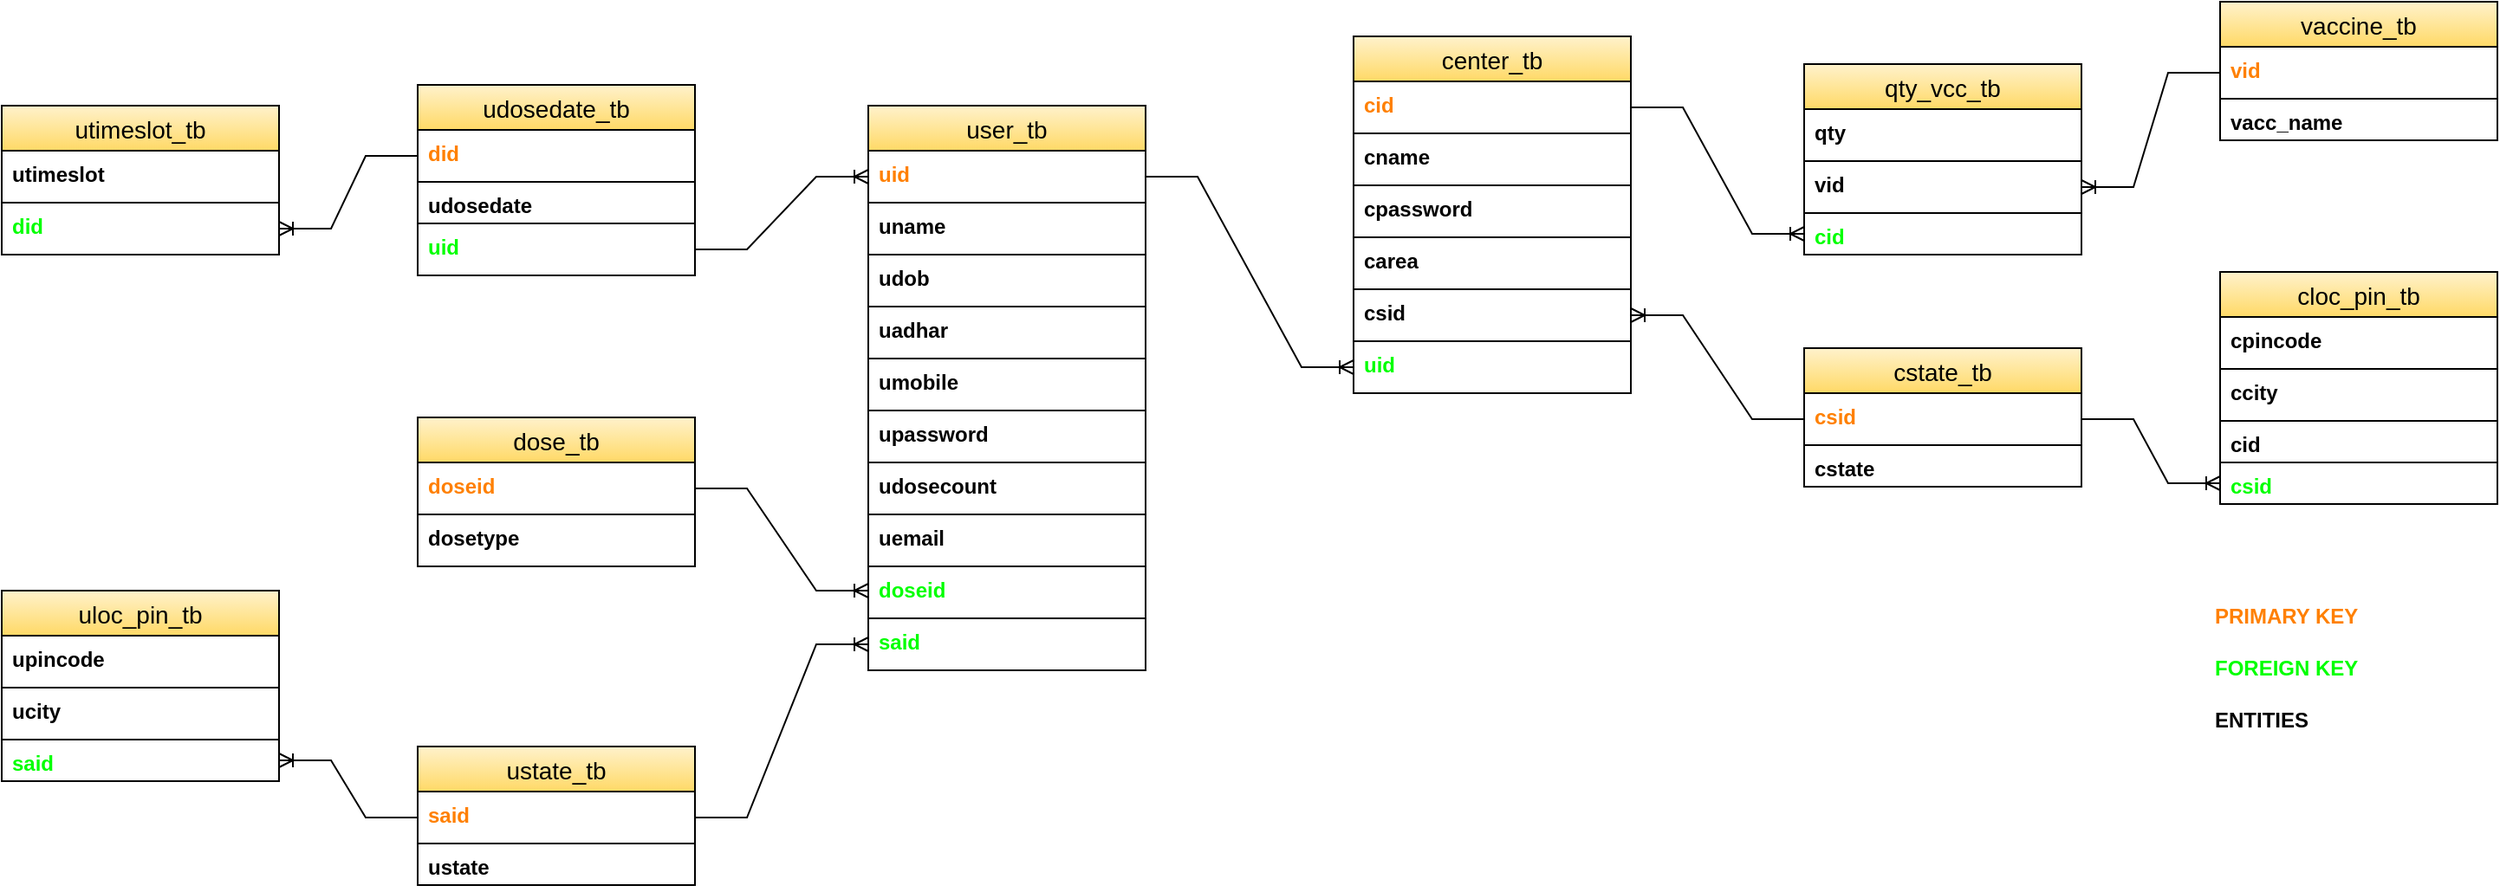 <mxfile version="20.6.2" type="device"><diagram id="JBvM419StxgNBl5zoG3h" name="Page-1"><mxGraphModel dx="1024" dy="604" grid="1" gridSize="10" guides="1" tooltips="1" connect="1" arrows="1" fold="1" page="1" pageScale="1" pageWidth="850" pageHeight="1100" math="0" shadow="0"><root><mxCell id="0"/><mxCell id="1" parent="0"/><mxCell id="WwPgzX6YtvCw0ez2DNcV-1" value="utimeslot_tb" style="swimlane;fontStyle=0;childLayout=stackLayout;horizontal=1;startSize=26;horizontalStack=0;resizeParent=1;resizeParentMax=0;resizeLast=0;collapsible=1;marginBottom=0;align=center;fontSize=14;fillColor=#fff2cc;strokeColor=#000000;gradientColor=#ffd966;fontColor=#000000;labelBackgroundColor=none;" parent="1" vertex="1"><mxGeometry y="170" width="160" height="86" as="geometry"><mxRectangle x="340" y="260" width="90" height="30" as="alternateBounds"/></mxGeometry></mxCell><mxCell id="WwPgzX6YtvCw0ez2DNcV-4" value="utimeslot" style="text;strokeColor=#000000;fillColor=none;spacingLeft=4;spacingRight=4;overflow=hidden;rotatable=0;points=[[0,0.5],[1,0.5]];portConstraint=eastwest;fontSize=12;fontStyle=1;fontColor=#000000;labelBackgroundColor=none;" parent="WwPgzX6YtvCw0ez2DNcV-1" vertex="1"><mxGeometry y="26" width="160" height="30" as="geometry"/></mxCell><mxCell id="WwPgzX6YtvCw0ez2DNcV-3" value="did" style="text;strokeColor=#000000;fillColor=none;spacingLeft=4;spacingRight=4;overflow=hidden;rotatable=0;points=[[0,0.5],[1,0.5]];portConstraint=eastwest;fontSize=12;fontStyle=1;fontColor=#00FF00;labelBackgroundColor=none;" parent="WwPgzX6YtvCw0ez2DNcV-1" vertex="1"><mxGeometry y="56" width="160" height="30" as="geometry"/></mxCell><mxCell id="WwPgzX6YtvCw0ez2DNcV-66" value="user_tb" style="swimlane;fontStyle=0;childLayout=stackLayout;horizontal=1;startSize=26;horizontalStack=0;resizeParent=1;resizeParentMax=0;resizeLast=0;collapsible=1;marginBottom=0;align=center;fontSize=14;fillColor=#fff2cc;gradientColor=#ffd966;strokeColor=#000000;fontColor=#000000;labelBackgroundColor=none;" parent="1" vertex="1"><mxGeometry x="500" y="170" width="160" height="326" as="geometry"><mxRectangle x="340" y="260" width="90" height="30" as="alternateBounds"/></mxGeometry></mxCell><mxCell id="WwPgzX6YtvCw0ez2DNcV-67" value="uid " style="text;strokeColor=#000000;fillColor=none;spacingLeft=4;spacingRight=4;overflow=hidden;rotatable=0;points=[[0,0.5],[1,0.5]];portConstraint=eastwest;fontSize=12;fontStyle=1;fontColor=#FF8000;labelBackgroundColor=none;" parent="WwPgzX6YtvCw0ez2DNcV-66" vertex="1"><mxGeometry y="26" width="160" height="30" as="geometry"/></mxCell><mxCell id="WwPgzX6YtvCw0ez2DNcV-68" value="uname" style="text;strokeColor=#000000;fillColor=none;spacingLeft=4;spacingRight=4;overflow=hidden;rotatable=0;points=[[0,0.5],[1,0.5]];portConstraint=eastwest;fontSize=12;fontStyle=1;fontColor=#000000;labelBackgroundColor=none;" parent="WwPgzX6YtvCw0ez2DNcV-66" vertex="1"><mxGeometry y="56" width="160" height="30" as="geometry"/></mxCell><mxCell id="WwPgzX6YtvCw0ez2DNcV-69" value="udob" style="text;strokeColor=#000000;fillColor=none;spacingLeft=4;spacingRight=4;overflow=hidden;rotatable=0;points=[[0,0.5],[1,0.5]];portConstraint=eastwest;fontSize=12;fontStyle=1;fontColor=#000000;labelBackgroundColor=none;" parent="WwPgzX6YtvCw0ez2DNcV-66" vertex="1"><mxGeometry y="86" width="160" height="30" as="geometry"/></mxCell><mxCell id="WwPgzX6YtvCw0ez2DNcV-70" value="uadhar" style="text;strokeColor=#000000;fillColor=none;spacingLeft=4;spacingRight=4;overflow=hidden;rotatable=0;points=[[0,0.5],[1,0.5]];portConstraint=eastwest;fontSize=12;fontStyle=1;fontColor=#000000;labelBackgroundColor=none;" parent="WwPgzX6YtvCw0ez2DNcV-66" vertex="1"><mxGeometry y="116" width="160" height="30" as="geometry"/></mxCell><mxCell id="WwPgzX6YtvCw0ez2DNcV-71" value="umobile" style="text;strokeColor=#000000;fillColor=none;spacingLeft=4;spacingRight=4;overflow=hidden;rotatable=0;points=[[0,0.5],[1,0.5]];portConstraint=eastwest;fontSize=12;fontStyle=1;fontColor=#000000;labelBackgroundColor=none;" parent="WwPgzX6YtvCw0ez2DNcV-66" vertex="1"><mxGeometry y="146" width="160" height="30" as="geometry"/></mxCell><mxCell id="WwPgzX6YtvCw0ez2DNcV-72" value="upassword" style="text;strokeColor=#000000;fillColor=none;spacingLeft=4;spacingRight=4;overflow=hidden;rotatable=0;points=[[0,0.5],[1,0.5]];portConstraint=eastwest;fontSize=12;fontStyle=1;fontColor=#000000;labelBackgroundColor=none;" parent="WwPgzX6YtvCw0ez2DNcV-66" vertex="1"><mxGeometry y="176" width="160" height="30" as="geometry"/></mxCell><mxCell id="WwPgzX6YtvCw0ez2DNcV-73" value="udosecount" style="text;strokeColor=#000000;fillColor=none;spacingLeft=4;spacingRight=4;overflow=hidden;rotatable=0;points=[[0,0.5],[1,0.5]];portConstraint=eastwest;fontSize=12;fontStyle=1;fontColor=#000000;labelBackgroundColor=none;" parent="WwPgzX6YtvCw0ez2DNcV-66" vertex="1"><mxGeometry y="206" width="160" height="30" as="geometry"/></mxCell><mxCell id="WwPgzX6YtvCw0ez2DNcV-74" value="uemail" style="text;strokeColor=#000000;fillColor=none;spacingLeft=4;spacingRight=4;overflow=hidden;rotatable=0;points=[[0,0.5],[1,0.5]];portConstraint=eastwest;fontSize=12;fontStyle=1;fontColor=#000000;labelBackgroundColor=none;" parent="WwPgzX6YtvCw0ez2DNcV-66" vertex="1"><mxGeometry y="236" width="160" height="30" as="geometry"/></mxCell><mxCell id="WwPgzX6YtvCw0ez2DNcV-75" value="doseid" style="text;strokeColor=#000000;fillColor=none;spacingLeft=4;spacingRight=4;overflow=hidden;rotatable=0;points=[[0,0.5],[1,0.5]];portConstraint=eastwest;fontSize=12;fontStyle=1;fontColor=#00FF00;labelBackgroundColor=none;" parent="WwPgzX6YtvCw0ez2DNcV-66" vertex="1"><mxGeometry y="266" width="160" height="30" as="geometry"/></mxCell><mxCell id="WwPgzX6YtvCw0ez2DNcV-165" value="" style="edgeStyle=entityRelationEdgeStyle;fontSize=12;html=1;endArrow=ERoneToMany;rounded=0;exitX=1;exitY=0.5;exitDx=0;exitDy=0;strokeColor=#000000;fontColor=#000000;labelBackgroundColor=none;" parent="WwPgzX6YtvCw0ez2DNcV-66" source="WwPgzX6YtvCw0ez2DNcV-91" edge="1"><mxGeometry width="100" height="100" relative="1" as="geometry"><mxPoint x="-100" y="380" as="sourcePoint"/><mxPoint y="280" as="targetPoint"/></mxGeometry></mxCell><mxCell id="WwPgzX6YtvCw0ez2DNcV-76" value="said" style="text;strokeColor=#000000;fillColor=none;spacingLeft=4;spacingRight=4;overflow=hidden;rotatable=0;points=[[0,0.5],[1,0.5]];portConstraint=eastwest;fontSize=12;fontStyle=1;fontColor=#00FF00;labelBackgroundColor=none;" parent="WwPgzX6YtvCw0ez2DNcV-66" vertex="1"><mxGeometry y="296" width="160" height="30" as="geometry"/></mxCell><mxCell id="WwPgzX6YtvCw0ez2DNcV-78" value="udosedate_tb" style="swimlane;fontStyle=0;childLayout=stackLayout;horizontal=1;startSize=26;horizontalStack=0;resizeParent=1;resizeParentMax=0;resizeLast=0;collapsible=1;marginBottom=0;align=center;fontSize=14;fillColor=#fff2cc;gradientColor=#ffd966;strokeColor=#000000;fontColor=#000000;labelBackgroundColor=none;" parent="1" vertex="1"><mxGeometry x="240" y="158" width="160" height="110" as="geometry"><mxRectangle x="340" y="260" width="90" height="30" as="alternateBounds"/></mxGeometry></mxCell><mxCell id="WwPgzX6YtvCw0ez2DNcV-79" value="did" style="text;strokeColor=#000000;fillColor=none;spacingLeft=4;spacingRight=4;overflow=hidden;rotatable=0;points=[[0,0.5],[1,0.5]];portConstraint=eastwest;fontSize=12;fontStyle=1;fontColor=#FF8000;labelBackgroundColor=none;" parent="WwPgzX6YtvCw0ez2DNcV-78" vertex="1"><mxGeometry y="26" width="160" height="30" as="geometry"/></mxCell><mxCell id="WwPgzX6YtvCw0ez2DNcV-80" value="udosedate" style="text;strokeColor=#000000;fillColor=none;spacingLeft=4;spacingRight=4;overflow=hidden;rotatable=0;points=[[0,0.5],[1,0.5]];portConstraint=eastwest;fontSize=12;fontStyle=1;fontColor=#000000;labelBackgroundColor=none;" parent="WwPgzX6YtvCw0ez2DNcV-78" vertex="1"><mxGeometry y="56" width="160" height="24" as="geometry"/></mxCell><mxCell id="WwPgzX6YtvCw0ez2DNcV-81" value="uid" style="text;strokeColor=#000000;fillColor=none;spacingLeft=4;spacingRight=4;overflow=hidden;rotatable=0;points=[[0,0.5],[1,0.5]];portConstraint=eastwest;fontSize=12;fontStyle=1;fontColor=#00FF00;labelBackgroundColor=none;" parent="WwPgzX6YtvCw0ez2DNcV-78" vertex="1"><mxGeometry y="80" width="160" height="30" as="geometry"/></mxCell><mxCell id="WwPgzX6YtvCw0ez2DNcV-90" value="dose_tb" style="swimlane;fontStyle=0;childLayout=stackLayout;horizontal=1;startSize=26;horizontalStack=0;resizeParent=1;resizeParentMax=0;resizeLast=0;collapsible=1;marginBottom=0;align=center;fontSize=14;fillColor=#fff2cc;gradientColor=#ffd966;strokeColor=#000000;fontColor=#000000;labelBackgroundColor=none;" parent="1" vertex="1"><mxGeometry x="240" y="350" width="160" height="86" as="geometry"><mxRectangle x="340" y="260" width="90" height="30" as="alternateBounds"/></mxGeometry></mxCell><mxCell id="WwPgzX6YtvCw0ez2DNcV-91" value="doseid" style="text;strokeColor=#000000;fillColor=none;spacingLeft=4;spacingRight=4;overflow=hidden;rotatable=0;points=[[0,0.5],[1,0.5]];portConstraint=eastwest;fontSize=12;fontStyle=1;fontColor=#FF8000;labelBackgroundColor=none;" parent="WwPgzX6YtvCw0ez2DNcV-90" vertex="1"><mxGeometry y="26" width="160" height="30" as="geometry"/></mxCell><mxCell id="WwPgzX6YtvCw0ez2DNcV-92" value="dosetype" style="text;strokeColor=#000000;fillColor=none;spacingLeft=4;spacingRight=4;overflow=hidden;rotatable=0;points=[[0,0.5],[1,0.5]];portConstraint=eastwest;fontSize=12;fontStyle=1;fontColor=#000000;labelBackgroundColor=none;" parent="WwPgzX6YtvCw0ez2DNcV-90" vertex="1"><mxGeometry y="56" width="160" height="30" as="geometry"/></mxCell><mxCell id="WwPgzX6YtvCw0ez2DNcV-97" value="ustate_tb" style="swimlane;fontStyle=0;childLayout=stackLayout;horizontal=1;startSize=26;horizontalStack=0;resizeParent=1;resizeParentMax=0;resizeLast=0;collapsible=1;marginBottom=0;align=center;fontSize=14;fillColor=#fff2cc;gradientColor=#ffd966;strokeColor=#000000;fontColor=#000000;labelBackgroundColor=none;" parent="1" vertex="1"><mxGeometry x="240" y="540" width="160" height="80" as="geometry"><mxRectangle x="340" y="260" width="90" height="30" as="alternateBounds"/></mxGeometry></mxCell><mxCell id="WwPgzX6YtvCw0ez2DNcV-98" value="said" style="text;strokeColor=#000000;fillColor=none;spacingLeft=4;spacingRight=4;overflow=hidden;rotatable=0;points=[[0,0.5],[1,0.5]];portConstraint=eastwest;fontSize=12;fontStyle=1;fontColor=#FF8000;labelBackgroundColor=none;" parent="WwPgzX6YtvCw0ez2DNcV-97" vertex="1"><mxGeometry y="26" width="160" height="30" as="geometry"/></mxCell><mxCell id="WwPgzX6YtvCw0ez2DNcV-99" value="ustate" style="text;strokeColor=#000000;fillColor=none;spacingLeft=4;spacingRight=4;overflow=hidden;rotatable=0;points=[[0,0.5],[1,0.5]];portConstraint=eastwest;fontSize=12;fontStyle=1;fontColor=#000000;labelBackgroundColor=none;" parent="WwPgzX6YtvCw0ez2DNcV-97" vertex="1"><mxGeometry y="56" width="160" height="24" as="geometry"/></mxCell><mxCell id="WwPgzX6YtvCw0ez2DNcV-102" value="uloc_pin_tb" style="swimlane;fontStyle=0;childLayout=stackLayout;horizontal=1;startSize=26;horizontalStack=0;resizeParent=1;resizeParentMax=0;resizeLast=0;collapsible=1;marginBottom=0;align=center;fontSize=14;fillColor=#fff2cc;gradientColor=#ffd966;strokeColor=#000000;fontColor=#000000;labelBackgroundColor=none;" parent="1" vertex="1"><mxGeometry y="450" width="160" height="110" as="geometry"><mxRectangle x="340" y="260" width="90" height="30" as="alternateBounds"/></mxGeometry></mxCell><mxCell id="WwPgzX6YtvCw0ez2DNcV-106" value="upincode" style="text;strokeColor=#000000;fillColor=none;spacingLeft=4;spacingRight=4;overflow=hidden;rotatable=0;points=[[0,0.5],[1,0.5]];portConstraint=eastwest;fontSize=12;fontStyle=1;fontColor=#000000;labelBackgroundColor=none;" parent="WwPgzX6YtvCw0ez2DNcV-102" vertex="1"><mxGeometry y="26" width="160" height="30" as="geometry"/></mxCell><mxCell id="WwPgzX6YtvCw0ez2DNcV-103" value="ucity" style="text;strokeColor=#000000;fillColor=none;spacingLeft=4;spacingRight=4;overflow=hidden;rotatable=0;points=[[0,0.5],[1,0.5]];portConstraint=eastwest;fontSize=12;fontStyle=1;fontColor=#000000;labelBackgroundColor=none;" parent="WwPgzX6YtvCw0ez2DNcV-102" vertex="1"><mxGeometry y="56" width="160" height="30" as="geometry"/></mxCell><mxCell id="WwPgzX6YtvCw0ez2DNcV-104" value="said" style="text;strokeColor=#000000;fillColor=none;spacingLeft=4;spacingRight=4;overflow=hidden;rotatable=0;points=[[0,0.5],[1,0.5]];portConstraint=eastwest;fontSize=12;fontStyle=1;fontColor=#00FF00;labelBackgroundColor=none;" parent="WwPgzX6YtvCw0ez2DNcV-102" vertex="1"><mxGeometry y="86" width="160" height="24" as="geometry"/></mxCell><mxCell id="WwPgzX6YtvCw0ez2DNcV-120" value="cstate_tb" style="swimlane;fontStyle=0;childLayout=stackLayout;horizontal=1;startSize=26;horizontalStack=0;resizeParent=1;resizeParentMax=0;resizeLast=0;collapsible=1;marginBottom=0;align=center;fontSize=14;fillColor=#fff2cc;gradientColor=#ffd966;strokeColor=#000000;fontColor=#000000;labelBackgroundColor=none;" parent="1" vertex="1"><mxGeometry x="1040" y="310" width="160" height="80" as="geometry"><mxRectangle x="340" y="260" width="90" height="30" as="alternateBounds"/></mxGeometry></mxCell><mxCell id="WwPgzX6YtvCw0ez2DNcV-121" value="csid" style="text;strokeColor=#000000;fillColor=none;spacingLeft=4;spacingRight=4;overflow=hidden;rotatable=0;points=[[0,0.5],[1,0.5]];portConstraint=eastwest;fontSize=12;fontStyle=1;fontColor=#FF8000;labelBackgroundColor=none;" parent="WwPgzX6YtvCw0ez2DNcV-120" vertex="1"><mxGeometry y="26" width="160" height="30" as="geometry"/></mxCell><mxCell id="WwPgzX6YtvCw0ez2DNcV-122" value="cstate" style="text;strokeColor=#000000;fillColor=none;spacingLeft=4;spacingRight=4;overflow=hidden;rotatable=0;points=[[0,0.5],[1,0.5]];portConstraint=eastwest;fontSize=12;fontStyle=1;fontColor=#000000;labelBackgroundColor=none;" parent="WwPgzX6YtvCw0ez2DNcV-120" vertex="1"><mxGeometry y="56" width="160" height="24" as="geometry"/></mxCell><mxCell id="WwPgzX6YtvCw0ez2DNcV-124" value="cloc_pin_tb" style="swimlane;fontStyle=0;childLayout=stackLayout;horizontal=1;startSize=26;horizontalStack=0;resizeParent=1;resizeParentMax=0;resizeLast=0;collapsible=1;marginBottom=0;align=center;fontSize=14;fillColor=#fff2cc;gradientColor=#ffd966;strokeColor=#000000;fontColor=#000000;labelBackgroundColor=none;" parent="1" vertex="1"><mxGeometry x="1280" y="266" width="160" height="134" as="geometry"><mxRectangle x="340" y="260" width="90" height="30" as="alternateBounds"/></mxGeometry></mxCell><mxCell id="WwPgzX6YtvCw0ez2DNcV-125" value="cpincode" style="text;strokeColor=#000000;fillColor=none;spacingLeft=4;spacingRight=4;overflow=hidden;rotatable=0;points=[[0,0.5],[1,0.5]];portConstraint=eastwest;fontSize=12;fontStyle=1;fontColor=#000000;labelBackgroundColor=none;" parent="WwPgzX6YtvCw0ez2DNcV-124" vertex="1"><mxGeometry y="26" width="160" height="30" as="geometry"/></mxCell><mxCell id="WwPgzX6YtvCw0ez2DNcV-126" value="ccity" style="text;strokeColor=#000000;fillColor=none;spacingLeft=4;spacingRight=4;overflow=hidden;rotatable=0;points=[[0,0.5],[1,0.5]];portConstraint=eastwest;fontSize=12;fontStyle=1;fontColor=#000000;labelBackgroundColor=none;" parent="WwPgzX6YtvCw0ez2DNcV-124" vertex="1"><mxGeometry y="56" width="160" height="30" as="geometry"/></mxCell><mxCell id="WwPgzX6YtvCw0ez2DNcV-127" value="cid" style="text;strokeColor=#000000;fillColor=none;spacingLeft=4;spacingRight=4;overflow=hidden;rotatable=0;points=[[0,0.5],[1,0.5]];portConstraint=eastwest;fontSize=12;fontStyle=1;fontColor=#000000;labelBackgroundColor=none;" parent="WwPgzX6YtvCw0ez2DNcV-124" vertex="1"><mxGeometry y="86" width="160" height="24" as="geometry"/></mxCell><mxCell id="WwPgzX6YtvCw0ez2DNcV-128" value="csid" style="text;strokeColor=#000000;fillColor=none;spacingLeft=4;spacingRight=4;overflow=hidden;rotatable=0;points=[[0,0.5],[1,0.5]];portConstraint=eastwest;fontSize=12;fontStyle=1;fontColor=#00FF00;labelBackgroundColor=none;" parent="WwPgzX6YtvCw0ez2DNcV-124" vertex="1"><mxGeometry y="110" width="160" height="24" as="geometry"/></mxCell><mxCell id="WwPgzX6YtvCw0ez2DNcV-130" value="center_tb" style="swimlane;fontStyle=0;childLayout=stackLayout;horizontal=1;startSize=26;horizontalStack=0;resizeParent=1;resizeParentMax=0;resizeLast=0;collapsible=1;marginBottom=0;align=center;fontSize=14;fillColor=#fff2cc;gradientColor=#ffd966;strokeColor=#000000;fontColor=#000000;labelBackgroundColor=none;" parent="1" vertex="1"><mxGeometry x="780" y="130" width="160" height="206" as="geometry"><mxRectangle x="340" y="260" width="90" height="30" as="alternateBounds"/></mxGeometry></mxCell><mxCell id="WwPgzX6YtvCw0ez2DNcV-131" value="cid" style="text;spacingLeft=4;spacingRight=4;overflow=hidden;rotatable=0;points=[[0,0.5],[1,0.5]];portConstraint=eastwest;fontSize=12;fontStyle=1;fontColor=#FF8000;strokeColor=#000000;labelBackgroundColor=none;" parent="WwPgzX6YtvCw0ez2DNcV-130" vertex="1"><mxGeometry y="26" width="160" height="30" as="geometry"/></mxCell><mxCell id="WwPgzX6YtvCw0ez2DNcV-132" value="cname" style="text;strokeColor=#000000;fillColor=none;spacingLeft=4;spacingRight=4;overflow=hidden;rotatable=0;points=[[0,0.5],[1,0.5]];portConstraint=eastwest;fontSize=12;fontStyle=1;fontColor=#000000;labelBackgroundColor=none;" parent="WwPgzX6YtvCw0ez2DNcV-130" vertex="1"><mxGeometry y="56" width="160" height="30" as="geometry"/></mxCell><mxCell id="WwPgzX6YtvCw0ez2DNcV-133" value="cpassword" style="text;strokeColor=#000000;fillColor=none;spacingLeft=4;spacingRight=4;overflow=hidden;rotatable=0;points=[[0,0.5],[1,0.5]];portConstraint=eastwest;fontSize=12;fontStyle=1;fontColor=#000000;labelBackgroundColor=none;" parent="WwPgzX6YtvCw0ez2DNcV-130" vertex="1"><mxGeometry y="86" width="160" height="30" as="geometry"/></mxCell><mxCell id="WwPgzX6YtvCw0ez2DNcV-134" value="carea" style="text;strokeColor=#000000;fillColor=none;spacingLeft=4;spacingRight=4;overflow=hidden;rotatable=0;points=[[0,0.5],[1,0.5]];portConstraint=eastwest;fontSize=12;fontStyle=1;fontColor=#000000;labelBackgroundColor=none;" parent="WwPgzX6YtvCw0ez2DNcV-130" vertex="1"><mxGeometry y="116" width="160" height="30" as="geometry"/></mxCell><mxCell id="WwPgzX6YtvCw0ez2DNcV-135" value="csid" style="text;strokeColor=#000000;fillColor=none;spacingLeft=4;spacingRight=4;overflow=hidden;rotatable=0;points=[[0,0.5],[1,0.5]];portConstraint=eastwest;fontSize=12;fontStyle=1;fontColor=#000000;labelBackgroundColor=none;" parent="WwPgzX6YtvCw0ez2DNcV-130" vertex="1"><mxGeometry y="146" width="160" height="30" as="geometry"/></mxCell><mxCell id="WwPgzX6YtvCw0ez2DNcV-136" value="uid" style="text;strokeColor=#000000;fillColor=none;spacingLeft=4;spacingRight=4;overflow=hidden;rotatable=0;points=[[0,0.5],[1,0.5]];portConstraint=eastwest;fontSize=12;fontStyle=1;fontColor=#00FF00;labelBackgroundColor=none;" parent="WwPgzX6YtvCw0ez2DNcV-130" vertex="1"><mxGeometry y="176" width="160" height="30" as="geometry"/></mxCell><mxCell id="WwPgzX6YtvCw0ez2DNcV-139" value="qty_vcc_tb" style="swimlane;fontStyle=0;childLayout=stackLayout;horizontal=1;startSize=26;horizontalStack=0;resizeParent=1;resizeParentMax=0;resizeLast=0;collapsible=1;marginBottom=0;align=center;fontSize=14;fillColor=#fff2cc;gradientColor=#ffd966;strokeColor=#000000;fontColor=#000000;labelBackgroundColor=none;" parent="1" vertex="1"><mxGeometry x="1040" y="146" width="160" height="110" as="geometry"><mxRectangle x="340" y="260" width="90" height="30" as="alternateBounds"/></mxGeometry></mxCell><mxCell id="WwPgzX6YtvCw0ez2DNcV-140" value="qty" style="text;strokeColor=#000000;fillColor=none;spacingLeft=4;spacingRight=4;overflow=hidden;rotatable=0;points=[[0,0.5],[1,0.5]];portConstraint=eastwest;fontSize=12;fontStyle=1;fontColor=#000000;labelBackgroundColor=none;" parent="WwPgzX6YtvCw0ez2DNcV-139" vertex="1"><mxGeometry y="26" width="160" height="30" as="geometry"/></mxCell><mxCell id="WwPgzX6YtvCw0ez2DNcV-141" value="vid" style="text;strokeColor=#000000;fillColor=none;spacingLeft=4;spacingRight=4;overflow=hidden;rotatable=0;points=[[0,0.5],[1,0.5]];portConstraint=eastwest;fontSize=12;fontStyle=1;fontColor=#000000;labelBackgroundColor=none;" parent="WwPgzX6YtvCw0ez2DNcV-139" vertex="1"><mxGeometry y="56" width="160" height="30" as="geometry"/></mxCell><mxCell id="WwPgzX6YtvCw0ez2DNcV-142" value="cid" style="text;strokeColor=#000000;fillColor=none;spacingLeft=4;spacingRight=4;overflow=hidden;rotatable=0;points=[[0,0.5],[1,0.5]];portConstraint=eastwest;fontSize=12;fontStyle=1;fontColor=#00FF00;labelBackgroundColor=none;" parent="WwPgzX6YtvCw0ez2DNcV-139" vertex="1"><mxGeometry y="86" width="160" height="24" as="geometry"/></mxCell><mxCell id="WwPgzX6YtvCw0ez2DNcV-152" value="vaccine_tb" style="swimlane;fontStyle=0;childLayout=stackLayout;horizontal=1;startSize=26;horizontalStack=0;resizeParent=1;resizeParentMax=0;resizeLast=0;collapsible=1;marginBottom=0;align=center;fontSize=14;fillColor=#fff2cc;gradientColor=#ffd966;strokeColor=#000000;fontColor=#000000;labelBackgroundColor=none;" parent="1" vertex="1"><mxGeometry x="1280" y="110" width="160" height="80" as="geometry"><mxRectangle x="340" y="260" width="90" height="30" as="alternateBounds"/></mxGeometry></mxCell><mxCell id="WwPgzX6YtvCw0ez2DNcV-153" value="vid" style="text;strokeColor=#000000;fillColor=none;spacingLeft=4;spacingRight=4;overflow=hidden;rotatable=0;points=[[0,0.5],[1,0.5]];portConstraint=eastwest;fontSize=12;fontStyle=1;fontColor=#FF8000;labelBackgroundColor=none;" parent="WwPgzX6YtvCw0ez2DNcV-152" vertex="1"><mxGeometry y="26" width="160" height="30" as="geometry"/></mxCell><mxCell id="WwPgzX6YtvCw0ez2DNcV-154" value="vacc_name" style="text;strokeColor=#000000;fillColor=none;spacingLeft=4;spacingRight=4;overflow=hidden;rotatable=0;points=[[0,0.5],[1,0.5]];portConstraint=eastwest;fontSize=12;fontStyle=1;fontColor=#000000;labelBackgroundColor=none;" parent="WwPgzX6YtvCw0ez2DNcV-152" vertex="1"><mxGeometry y="56" width="160" height="24" as="geometry"/></mxCell><mxCell id="WwPgzX6YtvCw0ez2DNcV-162" value="" style="edgeStyle=entityRelationEdgeStyle;fontSize=12;html=1;endArrow=ERoneToMany;rounded=0;entryX=0;entryY=0.5;entryDx=0;entryDy=0;exitX=1;exitY=0.5;exitDx=0;exitDy=0;strokeColor=#000000;fontColor=#000000;labelBackgroundColor=none;" parent="1" source="WwPgzX6YtvCw0ez2DNcV-81" target="WwPgzX6YtvCw0ez2DNcV-67" edge="1"><mxGeometry width="100" height="100" relative="1" as="geometry"><mxPoint x="400" y="310" as="sourcePoint"/><mxPoint x="460" y="260" as="targetPoint"/></mxGeometry></mxCell><mxCell id="WwPgzX6YtvCw0ez2DNcV-163" value="" style="edgeStyle=entityRelationEdgeStyle;fontSize=12;html=1;endArrow=ERoneToMany;rounded=0;entryX=1;entryY=0.5;entryDx=0;entryDy=0;exitX=0;exitY=0.5;exitDx=0;exitDy=0;strokeColor=#000000;fontColor=#000000;labelBackgroundColor=none;" parent="1" source="WwPgzX6YtvCw0ez2DNcV-79" target="WwPgzX6YtvCw0ez2DNcV-3" edge="1"><mxGeometry width="100" height="100" relative="1" as="geometry"><mxPoint x="210" y="300" as="sourcePoint"/><mxPoint x="210" y="340" as="targetPoint"/></mxGeometry></mxCell><mxCell id="WwPgzX6YtvCw0ez2DNcV-164" value="" style="edgeStyle=entityRelationEdgeStyle;fontSize=12;html=1;endArrow=ERoneToMany;rounded=0;exitX=1;exitY=0.5;exitDx=0;exitDy=0;entryX=0;entryY=0.5;entryDx=0;entryDy=0;strokeColor=#000000;fontColor=#000000;labelBackgroundColor=none;" parent="1" source="WwPgzX6YtvCw0ez2DNcV-98" target="WwPgzX6YtvCw0ez2DNcV-76" edge="1"><mxGeometry width="100" height="100" relative="1" as="geometry"><mxPoint x="360" y="530" as="sourcePoint"/><mxPoint x="460" y="430" as="targetPoint"/></mxGeometry></mxCell><mxCell id="WwPgzX6YtvCw0ez2DNcV-166" value="" style="edgeStyle=entityRelationEdgeStyle;fontSize=12;html=1;endArrow=ERoneToMany;rounded=0;exitX=0;exitY=0.5;exitDx=0;exitDy=0;entryX=1;entryY=0.5;entryDx=0;entryDy=0;strokeColor=#000000;fontColor=#000000;labelBackgroundColor=none;" parent="1" source="WwPgzX6YtvCw0ez2DNcV-98" target="WwPgzX6YtvCw0ez2DNcV-104" edge="1"><mxGeometry width="100" height="100" relative="1" as="geometry"><mxPoint x="-10" y="450" as="sourcePoint"/><mxPoint x="90" y="350" as="targetPoint"/></mxGeometry></mxCell><mxCell id="WwPgzX6YtvCw0ez2DNcV-167" value="" style="edgeStyle=entityRelationEdgeStyle;fontSize=12;html=1;endArrow=ERoneToMany;rounded=0;exitX=0;exitY=0.5;exitDx=0;exitDy=0;strokeColor=#000000;fontColor=#000000;labelBackgroundColor=none;" parent="1" source="WwPgzX6YtvCw0ez2DNcV-121" target="WwPgzX6YtvCw0ez2DNcV-135" edge="1"><mxGeometry width="100" height="100" relative="1" as="geometry"><mxPoint x="1070" y="410" as="sourcePoint"/><mxPoint x="1170" y="310" as="targetPoint"/></mxGeometry></mxCell><mxCell id="WwPgzX6YtvCw0ez2DNcV-168" value="" style="edgeStyle=entityRelationEdgeStyle;fontSize=12;html=1;endArrow=ERoneToMany;rounded=0;entryX=0;entryY=0.5;entryDx=0;entryDy=0;exitX=1;exitY=0.5;exitDx=0;exitDy=0;strokeColor=#000000;fontColor=#000000;labelBackgroundColor=none;" parent="1" source="WwPgzX6YtvCw0ez2DNcV-121" target="WwPgzX6YtvCw0ez2DNcV-128" edge="1"><mxGeometry width="100" height="100" relative="1" as="geometry"><mxPoint x="1070" y="410" as="sourcePoint"/><mxPoint x="1170" y="310" as="targetPoint"/></mxGeometry></mxCell><mxCell id="WwPgzX6YtvCw0ez2DNcV-169" value="" style="edgeStyle=entityRelationEdgeStyle;fontSize=12;html=1;endArrow=ERoneToMany;rounded=0;entryX=0;entryY=0.5;entryDx=0;entryDy=0;exitX=1;exitY=0.5;exitDx=0;exitDy=0;strokeColor=#000000;fontColor=#000000;labelBackgroundColor=none;" parent="1" source="WwPgzX6YtvCw0ez2DNcV-131" target="WwPgzX6YtvCw0ez2DNcV-142" edge="1"><mxGeometry width="100" height="100" relative="1" as="geometry"><mxPoint x="1070" y="410" as="sourcePoint"/><mxPoint x="1170" y="310" as="targetPoint"/></mxGeometry></mxCell><mxCell id="WwPgzX6YtvCw0ez2DNcV-170" value="" style="edgeStyle=entityRelationEdgeStyle;fontSize=12;html=1;endArrow=ERoneToMany;rounded=0;exitX=0;exitY=0.5;exitDx=0;exitDy=0;entryX=1;entryY=0.5;entryDx=0;entryDy=0;strokeColor=#000000;fontColor=#000000;labelBackgroundColor=none;" parent="1" source="WwPgzX6YtvCw0ez2DNcV-153" target="WwPgzX6YtvCw0ez2DNcV-141" edge="1"><mxGeometry width="100" height="100" relative="1" as="geometry"><mxPoint x="1300" y="220" as="sourcePoint"/><mxPoint x="1400" y="120" as="targetPoint"/></mxGeometry></mxCell><mxCell id="WwPgzX6YtvCw0ez2DNcV-171" value="" style="edgeStyle=entityRelationEdgeStyle;fontSize=12;html=1;endArrow=ERoneToMany;rounded=0;entryX=0;entryY=0.5;entryDx=0;entryDy=0;strokeColor=#000000;fontColor=#000000;labelBackgroundColor=none;" parent="1" source="WwPgzX6YtvCw0ez2DNcV-67" target="WwPgzX6YtvCw0ez2DNcV-136" edge="1"><mxGeometry width="100" height="100" relative="1" as="geometry"><mxPoint x="830" y="320" as="sourcePoint"/><mxPoint x="930" y="220" as="targetPoint"/></mxGeometry></mxCell><mxCell id="18maKFDDt4HO7SOE3OPB-1" value="FOREIGN KEY" style="text;html=1;strokeColor=none;fillColor=none;align=left;verticalAlign=middle;whiteSpace=wrap;rounded=0;labelBackgroundColor=none;fontColor=#00FF00;fontStyle=1" vertex="1" parent="1"><mxGeometry x="1275" y="480" width="90" height="30" as="geometry"/></mxCell><mxCell id="18maKFDDt4HO7SOE3OPB-2" value="PRIMARY KEY" style="text;html=1;strokeColor=none;fillColor=none;align=left;verticalAlign=middle;whiteSpace=wrap;rounded=0;labelBackgroundColor=none;fontColor=#FF8000;fontStyle=1" vertex="1" parent="1"><mxGeometry x="1275" y="450" width="90" height="30" as="geometry"/></mxCell><mxCell id="18maKFDDt4HO7SOE3OPB-3" value="ENTITIES" style="text;html=1;strokeColor=none;fillColor=none;align=left;verticalAlign=middle;whiteSpace=wrap;rounded=0;labelBackgroundColor=none;fontColor=#000000;fontStyle=1" vertex="1" parent="1"><mxGeometry x="1275" y="510" width="90" height="30" as="geometry"/></mxCell></root></mxGraphModel></diagram></mxfile>